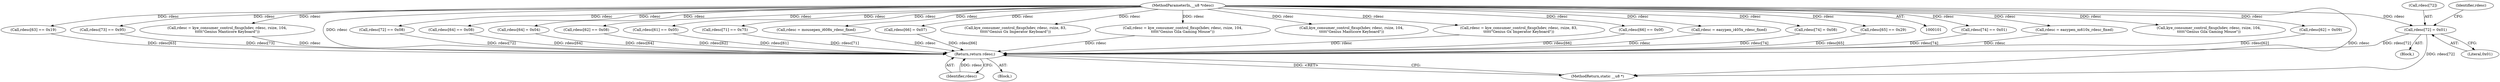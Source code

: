 digraph "0_linux_4ab25786c87eb20857bbb715c3ae34ec8fd6a214_0@array" {
"1000196" [label="(Call,rdesc[72] = 0x01)"];
"1000103" [label="(MethodParameterIn,__u8 *rdesc)"];
"1000285" [label="(Return,return rdesc;)"];
"1000143" [label="(Call,rdesc[65] == 0x29)"];
"1000258" [label="(Call,kye_consumer_control_fixup(hdev, rdesc, rsize, 104,\n\t\t\t\t\t\"Genius Gila Gaming Mouse\"))"];
"1000161" [label="(Call,rdesc[72] == 0x08)"];
"1000177" [label="(Block,)"];
"1000137" [label="(Call,rdesc[64] == 0x08)"];
"1000285" [label="(Return,return rdesc;)"];
"1000200" [label="(Literal,0x01)"];
"1000186" [label="(Call,rdesc[64] = 0x04)"];
"1000203" [label="(Identifier,rdesc)"];
"1000286" [label="(Identifier,rdesc)"];
"1000125" [label="(Call,rdesc[62] == 0x08)"];
"1000155" [label="(Call,rdesc[71] == 0x75)"];
"1000119" [label="(Call,rdesc[61] == 0x05)"];
"1000230" [label="(Call,rdesc = mousepen_i608x_rdesc_fixed)"];
"1000191" [label="(Call,rdesc[66] = 0x07)"];
"1000105" [label="(Block,)"];
"1000256" [label="(Call,rdesc = kye_consumer_control_fixup(hdev, rdesc, rsize, 104,\n\t\t\t\t\t\"Genius Gila Gaming Mouse\"))"];
"1000266" [label="(Call,rdesc = kye_consumer_control_fixup(hdev, rdesc, rsize, 83,\n\t\t\t\t\t\"Genius Gx Imperator Keyboard\"))"];
"1000214" [label="(Call,rdesc = easypen_i405x_rdesc_fixed)"];
"1000197" [label="(Call,rdesc[72])"];
"1000201" [label="(Call,rdesc[74] = 0x08)"];
"1000103" [label="(MethodParameterIn,__u8 *rdesc)"];
"1000196" [label="(Call,rdesc[72] = 0x01)"];
"1000149" [label="(Call,rdesc[66] == 0x0f)"];
"1000287" [label="(MethodReturn,static __u8 *)"];
"1000268" [label="(Call,kye_consumer_control_fixup(hdev, rdesc, rsize, 83,\n\t\t\t\t\t\"Genius Gx Imperator Keyboard\"))"];
"1000172" [label="(Call,rdesc[74] == 0x01)"];
"1000278" [label="(Call,kye_consumer_control_fixup(hdev, rdesc, rsize, 104,\n\t\t\t\t\t\"Genius Manticore Keyboard\"))"];
"1000246" [label="(Call,rdesc = easypen_m610x_rdesc_fixed)"];
"1000181" [label="(Call,rdesc[62] = 0x09)"];
"1000131" [label="(Call,rdesc[63] == 0x19)"];
"1000167" [label="(Call,rdesc[73] == 0x95)"];
"1000276" [label="(Call,rdesc = kye_consumer_control_fixup(hdev, rdesc, rsize, 104,\n\t\t\t\t\t\"Genius Manticore Keyboard\"))"];
"1000196" -> "1000177"  [label="AST: "];
"1000196" -> "1000200"  [label="CFG: "];
"1000197" -> "1000196"  [label="AST: "];
"1000200" -> "1000196"  [label="AST: "];
"1000203" -> "1000196"  [label="CFG: "];
"1000196" -> "1000287"  [label="DDG: rdesc[72]"];
"1000103" -> "1000196"  [label="DDG: rdesc"];
"1000196" -> "1000285"  [label="DDG: rdesc[72]"];
"1000103" -> "1000101"  [label="AST: "];
"1000103" -> "1000287"  [label="DDG: rdesc"];
"1000103" -> "1000119"  [label="DDG: rdesc"];
"1000103" -> "1000125"  [label="DDG: rdesc"];
"1000103" -> "1000131"  [label="DDG: rdesc"];
"1000103" -> "1000137"  [label="DDG: rdesc"];
"1000103" -> "1000143"  [label="DDG: rdesc"];
"1000103" -> "1000149"  [label="DDG: rdesc"];
"1000103" -> "1000155"  [label="DDG: rdesc"];
"1000103" -> "1000161"  [label="DDG: rdesc"];
"1000103" -> "1000167"  [label="DDG: rdesc"];
"1000103" -> "1000172"  [label="DDG: rdesc"];
"1000103" -> "1000181"  [label="DDG: rdesc"];
"1000103" -> "1000186"  [label="DDG: rdesc"];
"1000103" -> "1000191"  [label="DDG: rdesc"];
"1000103" -> "1000201"  [label="DDG: rdesc"];
"1000103" -> "1000214"  [label="DDG: rdesc"];
"1000103" -> "1000230"  [label="DDG: rdesc"];
"1000103" -> "1000246"  [label="DDG: rdesc"];
"1000103" -> "1000256"  [label="DDG: rdesc"];
"1000103" -> "1000258"  [label="DDG: rdesc"];
"1000103" -> "1000266"  [label="DDG: rdesc"];
"1000103" -> "1000268"  [label="DDG: rdesc"];
"1000103" -> "1000276"  [label="DDG: rdesc"];
"1000103" -> "1000278"  [label="DDG: rdesc"];
"1000103" -> "1000285"  [label="DDG: rdesc"];
"1000285" -> "1000105"  [label="AST: "];
"1000285" -> "1000286"  [label="CFG: "];
"1000286" -> "1000285"  [label="AST: "];
"1000287" -> "1000285"  [label="CFG: "];
"1000285" -> "1000287"  [label="DDG: <RET>"];
"1000286" -> "1000285"  [label="DDG: rdesc"];
"1000181" -> "1000285"  [label="DDG: rdesc[62]"];
"1000186" -> "1000285"  [label="DDG: rdesc[64]"];
"1000131" -> "1000285"  [label="DDG: rdesc[63]"];
"1000230" -> "1000285"  [label="DDG: rdesc"];
"1000276" -> "1000285"  [label="DDG: rdesc"];
"1000161" -> "1000285"  [label="DDG: rdesc[72]"];
"1000191" -> "1000285"  [label="DDG: rdesc[66]"];
"1000246" -> "1000285"  [label="DDG: rdesc"];
"1000201" -> "1000285"  [label="DDG: rdesc[74]"];
"1000167" -> "1000285"  [label="DDG: rdesc[73]"];
"1000125" -> "1000285"  [label="DDG: rdesc[62]"];
"1000143" -> "1000285"  [label="DDG: rdesc[65]"];
"1000266" -> "1000285"  [label="DDG: rdesc"];
"1000119" -> "1000285"  [label="DDG: rdesc[61]"];
"1000172" -> "1000285"  [label="DDG: rdesc[74]"];
"1000214" -> "1000285"  [label="DDG: rdesc"];
"1000149" -> "1000285"  [label="DDG: rdesc[66]"];
"1000256" -> "1000285"  [label="DDG: rdesc"];
"1000155" -> "1000285"  [label="DDG: rdesc[71]"];
"1000137" -> "1000285"  [label="DDG: rdesc[64]"];
}
